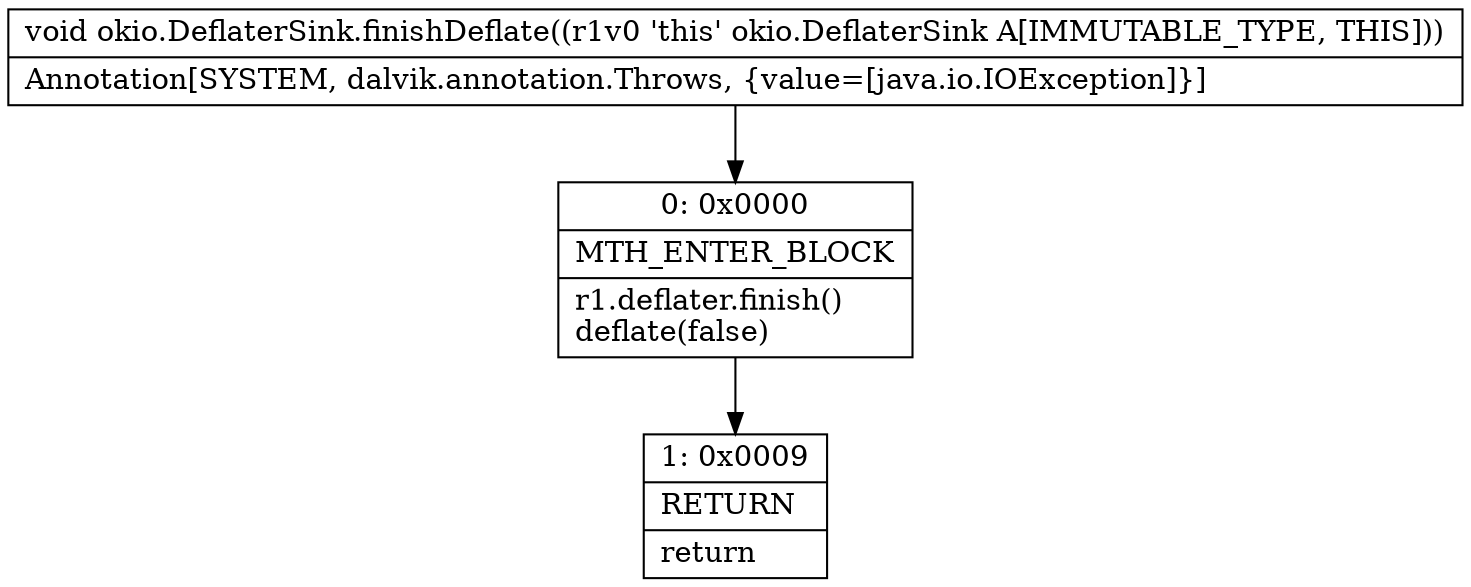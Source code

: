 digraph "CFG forokio.DeflaterSink.finishDeflate()V" {
Node_0 [shape=record,label="{0\:\ 0x0000|MTH_ENTER_BLOCK\l|r1.deflater.finish()\ldeflate(false)\l}"];
Node_1 [shape=record,label="{1\:\ 0x0009|RETURN\l|return\l}"];
MethodNode[shape=record,label="{void okio.DeflaterSink.finishDeflate((r1v0 'this' okio.DeflaterSink A[IMMUTABLE_TYPE, THIS]))  | Annotation[SYSTEM, dalvik.annotation.Throws, \{value=[java.io.IOException]\}]\l}"];
MethodNode -> Node_0;
Node_0 -> Node_1;
}

